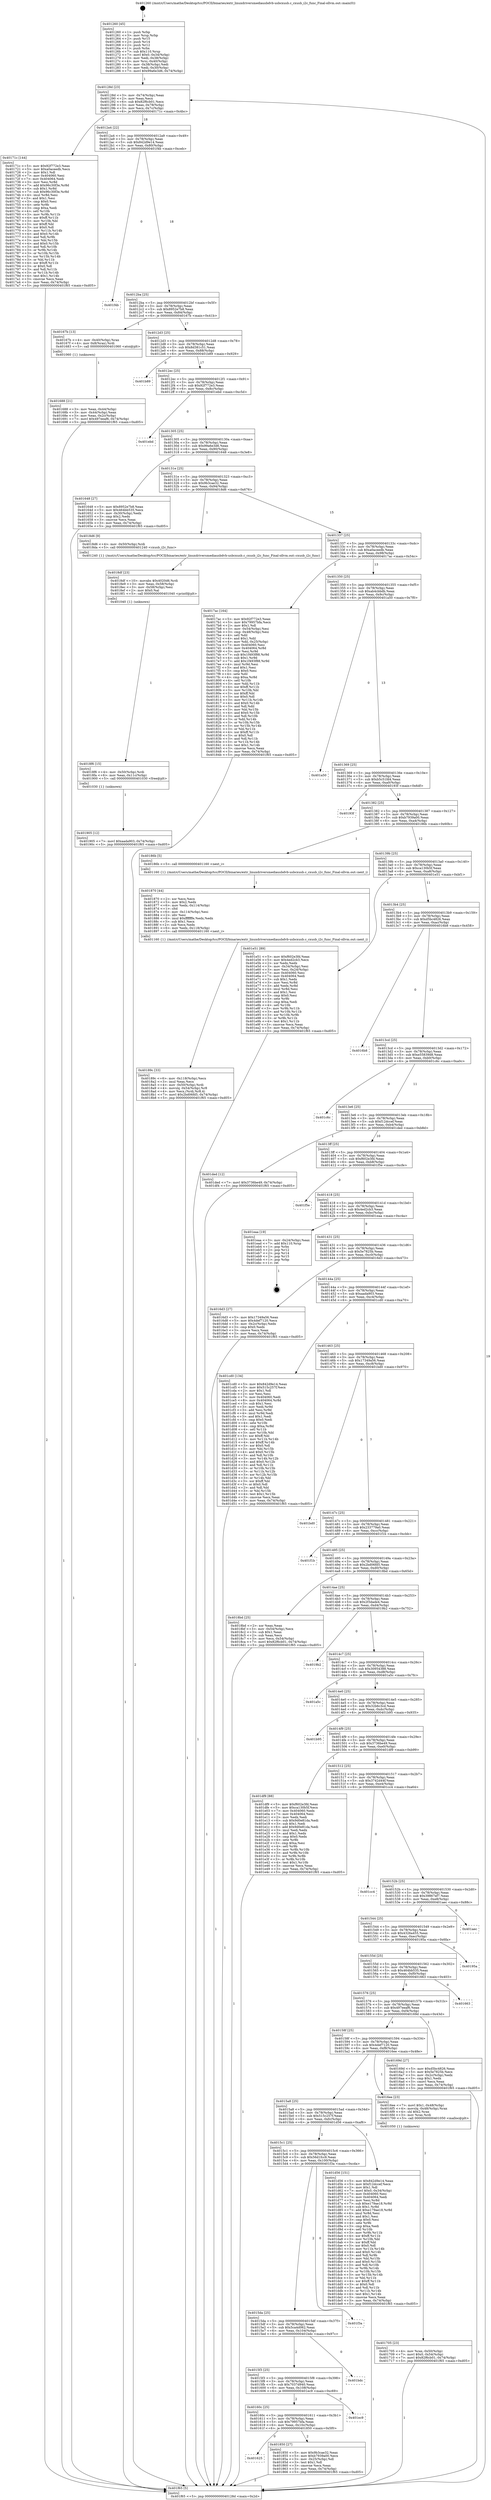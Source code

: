 digraph "0x401260" {
  label = "0x401260 (/mnt/c/Users/mathe/Desktop/tcc/POCII/binaries/extr_linuxdriversmediausbdvb-usbcxusb.c_cxusb_i2c_func_Final-ollvm.out::main(0))"
  labelloc = "t"
  node[shape=record]

  Entry [label="",width=0.3,height=0.3,shape=circle,fillcolor=black,style=filled]
  "0x40128d" [label="{
     0x40128d [23]\l
     | [instrs]\l
     &nbsp;&nbsp;0x40128d \<+3\>: mov -0x74(%rbp),%eax\l
     &nbsp;&nbsp;0x401290 \<+2\>: mov %eax,%ecx\l
     &nbsp;&nbsp;0x401292 \<+6\>: sub $0x82f6cb01,%ecx\l
     &nbsp;&nbsp;0x401298 \<+3\>: mov %eax,-0x78(%rbp)\l
     &nbsp;&nbsp;0x40129b \<+3\>: mov %ecx,-0x7c(%rbp)\l
     &nbsp;&nbsp;0x40129e \<+6\>: je 000000000040171c \<main+0x4bc\>\l
  }"]
  "0x40171c" [label="{
     0x40171c [144]\l
     | [instrs]\l
     &nbsp;&nbsp;0x40171c \<+5\>: mov $0x92f772e3,%eax\l
     &nbsp;&nbsp;0x401721 \<+5\>: mov $0xa0aceedb,%ecx\l
     &nbsp;&nbsp;0x401726 \<+2\>: mov $0x1,%dl\l
     &nbsp;&nbsp;0x401728 \<+7\>: mov 0x404060,%esi\l
     &nbsp;&nbsp;0x40172f \<+7\>: mov 0x404064,%edi\l
     &nbsp;&nbsp;0x401736 \<+3\>: mov %esi,%r8d\l
     &nbsp;&nbsp;0x401739 \<+7\>: add $0x96c30f3e,%r8d\l
     &nbsp;&nbsp;0x401740 \<+4\>: sub $0x1,%r8d\l
     &nbsp;&nbsp;0x401744 \<+7\>: sub $0x96c30f3e,%r8d\l
     &nbsp;&nbsp;0x40174b \<+4\>: imul %r8d,%esi\l
     &nbsp;&nbsp;0x40174f \<+3\>: and $0x1,%esi\l
     &nbsp;&nbsp;0x401752 \<+3\>: cmp $0x0,%esi\l
     &nbsp;&nbsp;0x401755 \<+4\>: sete %r9b\l
     &nbsp;&nbsp;0x401759 \<+3\>: cmp $0xa,%edi\l
     &nbsp;&nbsp;0x40175c \<+4\>: setl %r10b\l
     &nbsp;&nbsp;0x401760 \<+3\>: mov %r9b,%r11b\l
     &nbsp;&nbsp;0x401763 \<+4\>: xor $0xff,%r11b\l
     &nbsp;&nbsp;0x401767 \<+3\>: mov %r10b,%bl\l
     &nbsp;&nbsp;0x40176a \<+3\>: xor $0xff,%bl\l
     &nbsp;&nbsp;0x40176d \<+3\>: xor $0x0,%dl\l
     &nbsp;&nbsp;0x401770 \<+3\>: mov %r11b,%r14b\l
     &nbsp;&nbsp;0x401773 \<+4\>: and $0x0,%r14b\l
     &nbsp;&nbsp;0x401777 \<+3\>: and %dl,%r9b\l
     &nbsp;&nbsp;0x40177a \<+3\>: mov %bl,%r15b\l
     &nbsp;&nbsp;0x40177d \<+4\>: and $0x0,%r15b\l
     &nbsp;&nbsp;0x401781 \<+3\>: and %dl,%r10b\l
     &nbsp;&nbsp;0x401784 \<+3\>: or %r9b,%r14b\l
     &nbsp;&nbsp;0x401787 \<+3\>: or %r10b,%r15b\l
     &nbsp;&nbsp;0x40178a \<+3\>: xor %r15b,%r14b\l
     &nbsp;&nbsp;0x40178d \<+3\>: or %bl,%r11b\l
     &nbsp;&nbsp;0x401790 \<+4\>: xor $0xff,%r11b\l
     &nbsp;&nbsp;0x401794 \<+3\>: or $0x0,%dl\l
     &nbsp;&nbsp;0x401797 \<+3\>: and %dl,%r11b\l
     &nbsp;&nbsp;0x40179a \<+3\>: or %r11b,%r14b\l
     &nbsp;&nbsp;0x40179d \<+4\>: test $0x1,%r14b\l
     &nbsp;&nbsp;0x4017a1 \<+3\>: cmovne %ecx,%eax\l
     &nbsp;&nbsp;0x4017a4 \<+3\>: mov %eax,-0x74(%rbp)\l
     &nbsp;&nbsp;0x4017a7 \<+5\>: jmp 0000000000401f65 \<main+0xd05\>\l
  }"]
  "0x4012a4" [label="{
     0x4012a4 [22]\l
     | [instrs]\l
     &nbsp;&nbsp;0x4012a4 \<+5\>: jmp 00000000004012a9 \<main+0x49\>\l
     &nbsp;&nbsp;0x4012a9 \<+3\>: mov -0x78(%rbp),%eax\l
     &nbsp;&nbsp;0x4012ac \<+5\>: sub $0x842d9e14,%eax\l
     &nbsp;&nbsp;0x4012b1 \<+3\>: mov %eax,-0x80(%rbp)\l
     &nbsp;&nbsp;0x4012b4 \<+6\>: je 0000000000401f4b \<main+0xceb\>\l
  }"]
  Exit [label="",width=0.3,height=0.3,shape=circle,fillcolor=black,style=filled,peripheries=2]
  "0x401f4b" [label="{
     0x401f4b\l
  }", style=dashed]
  "0x4012ba" [label="{
     0x4012ba [25]\l
     | [instrs]\l
     &nbsp;&nbsp;0x4012ba \<+5\>: jmp 00000000004012bf \<main+0x5f\>\l
     &nbsp;&nbsp;0x4012bf \<+3\>: mov -0x78(%rbp),%eax\l
     &nbsp;&nbsp;0x4012c2 \<+5\>: sub $0x8952e7b8,%eax\l
     &nbsp;&nbsp;0x4012c7 \<+6\>: mov %eax,-0x84(%rbp)\l
     &nbsp;&nbsp;0x4012cd \<+6\>: je 000000000040167b \<main+0x41b\>\l
  }"]
  "0x401905" [label="{
     0x401905 [12]\l
     | [instrs]\l
     &nbsp;&nbsp;0x401905 \<+7\>: movl $0xaada903,-0x74(%rbp)\l
     &nbsp;&nbsp;0x40190c \<+5\>: jmp 0000000000401f65 \<main+0xd05\>\l
  }"]
  "0x40167b" [label="{
     0x40167b [13]\l
     | [instrs]\l
     &nbsp;&nbsp;0x40167b \<+4\>: mov -0x40(%rbp),%rax\l
     &nbsp;&nbsp;0x40167f \<+4\>: mov 0x8(%rax),%rdi\l
     &nbsp;&nbsp;0x401683 \<+5\>: call 0000000000401060 \<atoi@plt\>\l
     | [calls]\l
     &nbsp;&nbsp;0x401060 \{1\} (unknown)\l
  }"]
  "0x4012d3" [label="{
     0x4012d3 [25]\l
     | [instrs]\l
     &nbsp;&nbsp;0x4012d3 \<+5\>: jmp 00000000004012d8 \<main+0x78\>\l
     &nbsp;&nbsp;0x4012d8 \<+3\>: mov -0x78(%rbp),%eax\l
     &nbsp;&nbsp;0x4012db \<+5\>: sub $0x8d381c51,%eax\l
     &nbsp;&nbsp;0x4012e0 \<+6\>: mov %eax,-0x88(%rbp)\l
     &nbsp;&nbsp;0x4012e6 \<+6\>: je 0000000000401b89 \<main+0x929\>\l
  }"]
  "0x4018f6" [label="{
     0x4018f6 [15]\l
     | [instrs]\l
     &nbsp;&nbsp;0x4018f6 \<+4\>: mov -0x50(%rbp),%rdi\l
     &nbsp;&nbsp;0x4018fa \<+6\>: mov %eax,-0x11c(%rbp)\l
     &nbsp;&nbsp;0x401900 \<+5\>: call 0000000000401030 \<free@plt\>\l
     | [calls]\l
     &nbsp;&nbsp;0x401030 \{1\} (unknown)\l
  }"]
  "0x401b89" [label="{
     0x401b89\l
  }", style=dashed]
  "0x4012ec" [label="{
     0x4012ec [25]\l
     | [instrs]\l
     &nbsp;&nbsp;0x4012ec \<+5\>: jmp 00000000004012f1 \<main+0x91\>\l
     &nbsp;&nbsp;0x4012f1 \<+3\>: mov -0x78(%rbp),%eax\l
     &nbsp;&nbsp;0x4012f4 \<+5\>: sub $0x92f772e3,%eax\l
     &nbsp;&nbsp;0x4012f9 \<+6\>: mov %eax,-0x8c(%rbp)\l
     &nbsp;&nbsp;0x4012ff \<+6\>: je 0000000000401ebd \<main+0xc5d\>\l
  }"]
  "0x4018df" [label="{
     0x4018df [23]\l
     | [instrs]\l
     &nbsp;&nbsp;0x4018df \<+10\>: movabs $0x4020d6,%rdi\l
     &nbsp;&nbsp;0x4018e9 \<+3\>: mov %eax,-0x58(%rbp)\l
     &nbsp;&nbsp;0x4018ec \<+3\>: mov -0x58(%rbp),%esi\l
     &nbsp;&nbsp;0x4018ef \<+2\>: mov $0x0,%al\l
     &nbsp;&nbsp;0x4018f1 \<+5\>: call 0000000000401040 \<printf@plt\>\l
     | [calls]\l
     &nbsp;&nbsp;0x401040 \{1\} (unknown)\l
  }"]
  "0x401ebd" [label="{
     0x401ebd\l
  }", style=dashed]
  "0x401305" [label="{
     0x401305 [25]\l
     | [instrs]\l
     &nbsp;&nbsp;0x401305 \<+5\>: jmp 000000000040130a \<main+0xaa\>\l
     &nbsp;&nbsp;0x40130a \<+3\>: mov -0x78(%rbp),%eax\l
     &nbsp;&nbsp;0x40130d \<+5\>: sub $0x99a6e3d6,%eax\l
     &nbsp;&nbsp;0x401312 \<+6\>: mov %eax,-0x90(%rbp)\l
     &nbsp;&nbsp;0x401318 \<+6\>: je 0000000000401648 \<main+0x3e8\>\l
  }"]
  "0x40189c" [label="{
     0x40189c [33]\l
     | [instrs]\l
     &nbsp;&nbsp;0x40189c \<+6\>: mov -0x118(%rbp),%ecx\l
     &nbsp;&nbsp;0x4018a2 \<+3\>: imul %eax,%ecx\l
     &nbsp;&nbsp;0x4018a5 \<+4\>: mov -0x50(%rbp),%rdi\l
     &nbsp;&nbsp;0x4018a9 \<+4\>: movslq -0x54(%rbp),%r8\l
     &nbsp;&nbsp;0x4018ad \<+4\>: mov %ecx,(%rdi,%r8,4)\l
     &nbsp;&nbsp;0x4018b1 \<+7\>: movl $0x2bd06fd5,-0x74(%rbp)\l
     &nbsp;&nbsp;0x4018b8 \<+5\>: jmp 0000000000401f65 \<main+0xd05\>\l
  }"]
  "0x401648" [label="{
     0x401648 [27]\l
     | [instrs]\l
     &nbsp;&nbsp;0x401648 \<+5\>: mov $0x8952e7b8,%eax\l
     &nbsp;&nbsp;0x40164d \<+5\>: mov $0x464bb535,%ecx\l
     &nbsp;&nbsp;0x401652 \<+3\>: mov -0x30(%rbp),%edx\l
     &nbsp;&nbsp;0x401655 \<+3\>: cmp $0x2,%edx\l
     &nbsp;&nbsp;0x401658 \<+3\>: cmovne %ecx,%eax\l
     &nbsp;&nbsp;0x40165b \<+3\>: mov %eax,-0x74(%rbp)\l
     &nbsp;&nbsp;0x40165e \<+5\>: jmp 0000000000401f65 \<main+0xd05\>\l
  }"]
  "0x40131e" [label="{
     0x40131e [25]\l
     | [instrs]\l
     &nbsp;&nbsp;0x40131e \<+5\>: jmp 0000000000401323 \<main+0xc3\>\l
     &nbsp;&nbsp;0x401323 \<+3\>: mov -0x78(%rbp),%eax\l
     &nbsp;&nbsp;0x401326 \<+5\>: sub $0x9b3cae32,%eax\l
     &nbsp;&nbsp;0x40132b \<+6\>: mov %eax,-0x94(%rbp)\l
     &nbsp;&nbsp;0x401331 \<+6\>: je 00000000004018d6 \<main+0x676\>\l
  }"]
  "0x401f65" [label="{
     0x401f65 [5]\l
     | [instrs]\l
     &nbsp;&nbsp;0x401f65 \<+5\>: jmp 000000000040128d \<main+0x2d\>\l
  }"]
  "0x401260" [label="{
     0x401260 [45]\l
     | [instrs]\l
     &nbsp;&nbsp;0x401260 \<+1\>: push %rbp\l
     &nbsp;&nbsp;0x401261 \<+3\>: mov %rsp,%rbp\l
     &nbsp;&nbsp;0x401264 \<+2\>: push %r15\l
     &nbsp;&nbsp;0x401266 \<+2\>: push %r14\l
     &nbsp;&nbsp;0x401268 \<+2\>: push %r12\l
     &nbsp;&nbsp;0x40126a \<+1\>: push %rbx\l
     &nbsp;&nbsp;0x40126b \<+7\>: sub $0x110,%rsp\l
     &nbsp;&nbsp;0x401272 \<+7\>: movl $0x0,-0x34(%rbp)\l
     &nbsp;&nbsp;0x401279 \<+3\>: mov %edi,-0x38(%rbp)\l
     &nbsp;&nbsp;0x40127c \<+4\>: mov %rsi,-0x40(%rbp)\l
     &nbsp;&nbsp;0x401280 \<+3\>: mov -0x38(%rbp),%edi\l
     &nbsp;&nbsp;0x401283 \<+3\>: mov %edi,-0x30(%rbp)\l
     &nbsp;&nbsp;0x401286 \<+7\>: movl $0x99a6e3d6,-0x74(%rbp)\l
  }"]
  "0x401688" [label="{
     0x401688 [21]\l
     | [instrs]\l
     &nbsp;&nbsp;0x401688 \<+3\>: mov %eax,-0x44(%rbp)\l
     &nbsp;&nbsp;0x40168b \<+3\>: mov -0x44(%rbp),%eax\l
     &nbsp;&nbsp;0x40168e \<+3\>: mov %eax,-0x2c(%rbp)\l
     &nbsp;&nbsp;0x401691 \<+7\>: movl $0x497eeaf6,-0x74(%rbp)\l
     &nbsp;&nbsp;0x401698 \<+5\>: jmp 0000000000401f65 \<main+0xd05\>\l
  }"]
  "0x401870" [label="{
     0x401870 [44]\l
     | [instrs]\l
     &nbsp;&nbsp;0x401870 \<+2\>: xor %ecx,%ecx\l
     &nbsp;&nbsp;0x401872 \<+5\>: mov $0x2,%edx\l
     &nbsp;&nbsp;0x401877 \<+6\>: mov %edx,-0x114(%rbp)\l
     &nbsp;&nbsp;0x40187d \<+1\>: cltd\l
     &nbsp;&nbsp;0x40187e \<+6\>: mov -0x114(%rbp),%esi\l
     &nbsp;&nbsp;0x401884 \<+2\>: idiv %esi\l
     &nbsp;&nbsp;0x401886 \<+6\>: imul $0xfffffffe,%edx,%edx\l
     &nbsp;&nbsp;0x40188c \<+3\>: sub $0x1,%ecx\l
     &nbsp;&nbsp;0x40188f \<+2\>: sub %ecx,%edx\l
     &nbsp;&nbsp;0x401891 \<+6\>: mov %edx,-0x118(%rbp)\l
     &nbsp;&nbsp;0x401897 \<+5\>: call 0000000000401160 \<next_i\>\l
     | [calls]\l
     &nbsp;&nbsp;0x401160 \{1\} (/mnt/c/Users/mathe/Desktop/tcc/POCII/binaries/extr_linuxdriversmediausbdvb-usbcxusb.c_cxusb_i2c_func_Final-ollvm.out::next_i)\l
  }"]
  "0x4018d6" [label="{
     0x4018d6 [9]\l
     | [instrs]\l
     &nbsp;&nbsp;0x4018d6 \<+4\>: mov -0x50(%rbp),%rdi\l
     &nbsp;&nbsp;0x4018da \<+5\>: call 0000000000401240 \<cxusb_i2c_func\>\l
     | [calls]\l
     &nbsp;&nbsp;0x401240 \{1\} (/mnt/c/Users/mathe/Desktop/tcc/POCII/binaries/extr_linuxdriversmediausbdvb-usbcxusb.c_cxusb_i2c_func_Final-ollvm.out::cxusb_i2c_func)\l
  }"]
  "0x401337" [label="{
     0x401337 [25]\l
     | [instrs]\l
     &nbsp;&nbsp;0x401337 \<+5\>: jmp 000000000040133c \<main+0xdc\>\l
     &nbsp;&nbsp;0x40133c \<+3\>: mov -0x78(%rbp),%eax\l
     &nbsp;&nbsp;0x40133f \<+5\>: sub $0xa0aceedb,%eax\l
     &nbsp;&nbsp;0x401344 \<+6\>: mov %eax,-0x98(%rbp)\l
     &nbsp;&nbsp;0x40134a \<+6\>: je 00000000004017ac \<main+0x54c\>\l
  }"]
  "0x401625" [label="{
     0x401625\l
  }", style=dashed]
  "0x4017ac" [label="{
     0x4017ac [164]\l
     | [instrs]\l
     &nbsp;&nbsp;0x4017ac \<+5\>: mov $0x92f772e3,%eax\l
     &nbsp;&nbsp;0x4017b1 \<+5\>: mov $0x79957bfa,%ecx\l
     &nbsp;&nbsp;0x4017b6 \<+2\>: mov $0x1,%dl\l
     &nbsp;&nbsp;0x4017b8 \<+3\>: mov -0x54(%rbp),%esi\l
     &nbsp;&nbsp;0x4017bb \<+3\>: cmp -0x48(%rbp),%esi\l
     &nbsp;&nbsp;0x4017be \<+4\>: setl %dil\l
     &nbsp;&nbsp;0x4017c2 \<+4\>: and $0x1,%dil\l
     &nbsp;&nbsp;0x4017c6 \<+4\>: mov %dil,-0x25(%rbp)\l
     &nbsp;&nbsp;0x4017ca \<+7\>: mov 0x404060,%esi\l
     &nbsp;&nbsp;0x4017d1 \<+8\>: mov 0x404064,%r8d\l
     &nbsp;&nbsp;0x4017d9 \<+3\>: mov %esi,%r9d\l
     &nbsp;&nbsp;0x4017dc \<+7\>: sub $0x1f493f88,%r9d\l
     &nbsp;&nbsp;0x4017e3 \<+4\>: sub $0x1,%r9d\l
     &nbsp;&nbsp;0x4017e7 \<+7\>: add $0x1f493f88,%r9d\l
     &nbsp;&nbsp;0x4017ee \<+4\>: imul %r9d,%esi\l
     &nbsp;&nbsp;0x4017f2 \<+3\>: and $0x1,%esi\l
     &nbsp;&nbsp;0x4017f5 \<+3\>: cmp $0x0,%esi\l
     &nbsp;&nbsp;0x4017f8 \<+4\>: sete %dil\l
     &nbsp;&nbsp;0x4017fc \<+4\>: cmp $0xa,%r8d\l
     &nbsp;&nbsp;0x401800 \<+4\>: setl %r10b\l
     &nbsp;&nbsp;0x401804 \<+3\>: mov %dil,%r11b\l
     &nbsp;&nbsp;0x401807 \<+4\>: xor $0xff,%r11b\l
     &nbsp;&nbsp;0x40180b \<+3\>: mov %r10b,%bl\l
     &nbsp;&nbsp;0x40180e \<+3\>: xor $0xff,%bl\l
     &nbsp;&nbsp;0x401811 \<+3\>: xor $0x0,%dl\l
     &nbsp;&nbsp;0x401814 \<+3\>: mov %r11b,%r14b\l
     &nbsp;&nbsp;0x401817 \<+4\>: and $0x0,%r14b\l
     &nbsp;&nbsp;0x40181b \<+3\>: and %dl,%dil\l
     &nbsp;&nbsp;0x40181e \<+3\>: mov %bl,%r15b\l
     &nbsp;&nbsp;0x401821 \<+4\>: and $0x0,%r15b\l
     &nbsp;&nbsp;0x401825 \<+3\>: and %dl,%r10b\l
     &nbsp;&nbsp;0x401828 \<+3\>: or %dil,%r14b\l
     &nbsp;&nbsp;0x40182b \<+3\>: or %r10b,%r15b\l
     &nbsp;&nbsp;0x40182e \<+3\>: xor %r15b,%r14b\l
     &nbsp;&nbsp;0x401831 \<+3\>: or %bl,%r11b\l
     &nbsp;&nbsp;0x401834 \<+4\>: xor $0xff,%r11b\l
     &nbsp;&nbsp;0x401838 \<+3\>: or $0x0,%dl\l
     &nbsp;&nbsp;0x40183b \<+3\>: and %dl,%r11b\l
     &nbsp;&nbsp;0x40183e \<+3\>: or %r11b,%r14b\l
     &nbsp;&nbsp;0x401841 \<+4\>: test $0x1,%r14b\l
     &nbsp;&nbsp;0x401845 \<+3\>: cmovne %ecx,%eax\l
     &nbsp;&nbsp;0x401848 \<+3\>: mov %eax,-0x74(%rbp)\l
     &nbsp;&nbsp;0x40184b \<+5\>: jmp 0000000000401f65 \<main+0xd05\>\l
  }"]
  "0x401350" [label="{
     0x401350 [25]\l
     | [instrs]\l
     &nbsp;&nbsp;0x401350 \<+5\>: jmp 0000000000401355 \<main+0xf5\>\l
     &nbsp;&nbsp;0x401355 \<+3\>: mov -0x78(%rbp),%eax\l
     &nbsp;&nbsp;0x401358 \<+5\>: sub $0xab4cbbdb,%eax\l
     &nbsp;&nbsp;0x40135d \<+6\>: mov %eax,-0x9c(%rbp)\l
     &nbsp;&nbsp;0x401363 \<+6\>: je 0000000000401a50 \<main+0x7f0\>\l
  }"]
  "0x401850" [label="{
     0x401850 [27]\l
     | [instrs]\l
     &nbsp;&nbsp;0x401850 \<+5\>: mov $0x9b3cae32,%eax\l
     &nbsp;&nbsp;0x401855 \<+5\>: mov $0xb7939a00,%ecx\l
     &nbsp;&nbsp;0x40185a \<+3\>: mov -0x25(%rbp),%dl\l
     &nbsp;&nbsp;0x40185d \<+3\>: test $0x1,%dl\l
     &nbsp;&nbsp;0x401860 \<+3\>: cmovne %ecx,%eax\l
     &nbsp;&nbsp;0x401863 \<+3\>: mov %eax,-0x74(%rbp)\l
     &nbsp;&nbsp;0x401866 \<+5\>: jmp 0000000000401f65 \<main+0xd05\>\l
  }"]
  "0x401a50" [label="{
     0x401a50\l
  }", style=dashed]
  "0x401369" [label="{
     0x401369 [25]\l
     | [instrs]\l
     &nbsp;&nbsp;0x401369 \<+5\>: jmp 000000000040136e \<main+0x10e\>\l
     &nbsp;&nbsp;0x40136e \<+3\>: mov -0x78(%rbp),%eax\l
     &nbsp;&nbsp;0x401371 \<+5\>: sub $0xb5c51fd4,%eax\l
     &nbsp;&nbsp;0x401376 \<+6\>: mov %eax,-0xa0(%rbp)\l
     &nbsp;&nbsp;0x40137c \<+6\>: je 000000000040193f \<main+0x6df\>\l
  }"]
  "0x40160c" [label="{
     0x40160c [25]\l
     | [instrs]\l
     &nbsp;&nbsp;0x40160c \<+5\>: jmp 0000000000401611 \<main+0x3b1\>\l
     &nbsp;&nbsp;0x401611 \<+3\>: mov -0x78(%rbp),%eax\l
     &nbsp;&nbsp;0x401614 \<+5\>: sub $0x79957bfa,%eax\l
     &nbsp;&nbsp;0x401619 \<+6\>: mov %eax,-0x10c(%rbp)\l
     &nbsp;&nbsp;0x40161f \<+6\>: je 0000000000401850 \<main+0x5f0\>\l
  }"]
  "0x40193f" [label="{
     0x40193f\l
  }", style=dashed]
  "0x401382" [label="{
     0x401382 [25]\l
     | [instrs]\l
     &nbsp;&nbsp;0x401382 \<+5\>: jmp 0000000000401387 \<main+0x127\>\l
     &nbsp;&nbsp;0x401387 \<+3\>: mov -0x78(%rbp),%eax\l
     &nbsp;&nbsp;0x40138a \<+5\>: sub $0xb7939a00,%eax\l
     &nbsp;&nbsp;0x40138f \<+6\>: mov %eax,-0xa4(%rbp)\l
     &nbsp;&nbsp;0x401395 \<+6\>: je 000000000040186b \<main+0x60b\>\l
  }"]
  "0x401ec9" [label="{
     0x401ec9\l
  }", style=dashed]
  "0x40186b" [label="{
     0x40186b [5]\l
     | [instrs]\l
     &nbsp;&nbsp;0x40186b \<+5\>: call 0000000000401160 \<next_i\>\l
     | [calls]\l
     &nbsp;&nbsp;0x401160 \{1\} (/mnt/c/Users/mathe/Desktop/tcc/POCII/binaries/extr_linuxdriversmediausbdvb-usbcxusb.c_cxusb_i2c_func_Final-ollvm.out::next_i)\l
  }"]
  "0x40139b" [label="{
     0x40139b [25]\l
     | [instrs]\l
     &nbsp;&nbsp;0x40139b \<+5\>: jmp 00000000004013a0 \<main+0x140\>\l
     &nbsp;&nbsp;0x4013a0 \<+3\>: mov -0x78(%rbp),%eax\l
     &nbsp;&nbsp;0x4013a3 \<+5\>: sub $0xca130b5f,%eax\l
     &nbsp;&nbsp;0x4013a8 \<+6\>: mov %eax,-0xa8(%rbp)\l
     &nbsp;&nbsp;0x4013ae \<+6\>: je 0000000000401e51 \<main+0xbf1\>\l
  }"]
  "0x4015f3" [label="{
     0x4015f3 [25]\l
     | [instrs]\l
     &nbsp;&nbsp;0x4015f3 \<+5\>: jmp 00000000004015f8 \<main+0x398\>\l
     &nbsp;&nbsp;0x4015f8 \<+3\>: mov -0x78(%rbp),%eax\l
     &nbsp;&nbsp;0x4015fb \<+5\>: sub $0x7037d940,%eax\l
     &nbsp;&nbsp;0x401600 \<+6\>: mov %eax,-0x108(%rbp)\l
     &nbsp;&nbsp;0x401606 \<+6\>: je 0000000000401ec9 \<main+0xc69\>\l
  }"]
  "0x401e51" [label="{
     0x401e51 [89]\l
     | [instrs]\l
     &nbsp;&nbsp;0x401e51 \<+5\>: mov $0xf602e3fd,%eax\l
     &nbsp;&nbsp;0x401e56 \<+5\>: mov $0x4ed2cb3,%ecx\l
     &nbsp;&nbsp;0x401e5b \<+2\>: xor %edx,%edx\l
     &nbsp;&nbsp;0x401e5d \<+3\>: mov -0x34(%rbp),%esi\l
     &nbsp;&nbsp;0x401e60 \<+3\>: mov %esi,-0x24(%rbp)\l
     &nbsp;&nbsp;0x401e63 \<+7\>: mov 0x404060,%esi\l
     &nbsp;&nbsp;0x401e6a \<+7\>: mov 0x404064,%edi\l
     &nbsp;&nbsp;0x401e71 \<+3\>: sub $0x1,%edx\l
     &nbsp;&nbsp;0x401e74 \<+3\>: mov %esi,%r8d\l
     &nbsp;&nbsp;0x401e77 \<+3\>: add %edx,%r8d\l
     &nbsp;&nbsp;0x401e7a \<+4\>: imul %r8d,%esi\l
     &nbsp;&nbsp;0x401e7e \<+3\>: and $0x1,%esi\l
     &nbsp;&nbsp;0x401e81 \<+3\>: cmp $0x0,%esi\l
     &nbsp;&nbsp;0x401e84 \<+4\>: sete %r9b\l
     &nbsp;&nbsp;0x401e88 \<+3\>: cmp $0xa,%edi\l
     &nbsp;&nbsp;0x401e8b \<+4\>: setl %r10b\l
     &nbsp;&nbsp;0x401e8f \<+3\>: mov %r9b,%r11b\l
     &nbsp;&nbsp;0x401e92 \<+3\>: and %r10b,%r11b\l
     &nbsp;&nbsp;0x401e95 \<+3\>: xor %r10b,%r9b\l
     &nbsp;&nbsp;0x401e98 \<+3\>: or %r9b,%r11b\l
     &nbsp;&nbsp;0x401e9b \<+4\>: test $0x1,%r11b\l
     &nbsp;&nbsp;0x401e9f \<+3\>: cmovne %ecx,%eax\l
     &nbsp;&nbsp;0x401ea2 \<+3\>: mov %eax,-0x74(%rbp)\l
     &nbsp;&nbsp;0x401ea5 \<+5\>: jmp 0000000000401f65 \<main+0xd05\>\l
  }"]
  "0x4013b4" [label="{
     0x4013b4 [25]\l
     | [instrs]\l
     &nbsp;&nbsp;0x4013b4 \<+5\>: jmp 00000000004013b9 \<main+0x159\>\l
     &nbsp;&nbsp;0x4013b9 \<+3\>: mov -0x78(%rbp),%eax\l
     &nbsp;&nbsp;0x4013bc \<+5\>: sub $0xd5bc4826,%eax\l
     &nbsp;&nbsp;0x4013c1 \<+6\>: mov %eax,-0xac(%rbp)\l
     &nbsp;&nbsp;0x4013c7 \<+6\>: je 00000000004016b8 \<main+0x458\>\l
  }"]
  "0x401bdc" [label="{
     0x401bdc\l
  }", style=dashed]
  "0x4016b8" [label="{
     0x4016b8\l
  }", style=dashed]
  "0x4013cd" [label="{
     0x4013cd [25]\l
     | [instrs]\l
     &nbsp;&nbsp;0x4013cd \<+5\>: jmp 00000000004013d2 \<main+0x172\>\l
     &nbsp;&nbsp;0x4013d2 \<+3\>: mov -0x78(%rbp),%eax\l
     &nbsp;&nbsp;0x4013d5 \<+5\>: sub $0xe55839d8,%eax\l
     &nbsp;&nbsp;0x4013da \<+6\>: mov %eax,-0xb0(%rbp)\l
     &nbsp;&nbsp;0x4013e0 \<+6\>: je 0000000000401c6c \<main+0xa0c\>\l
  }"]
  "0x4015da" [label="{
     0x4015da [25]\l
     | [instrs]\l
     &nbsp;&nbsp;0x4015da \<+5\>: jmp 00000000004015df \<main+0x37f\>\l
     &nbsp;&nbsp;0x4015df \<+3\>: mov -0x78(%rbp),%eax\l
     &nbsp;&nbsp;0x4015e2 \<+5\>: sub $0x5ca4d062,%eax\l
     &nbsp;&nbsp;0x4015e7 \<+6\>: mov %eax,-0x104(%rbp)\l
     &nbsp;&nbsp;0x4015ed \<+6\>: je 0000000000401bdc \<main+0x97c\>\l
  }"]
  "0x401c6c" [label="{
     0x401c6c\l
  }", style=dashed]
  "0x4013e6" [label="{
     0x4013e6 [25]\l
     | [instrs]\l
     &nbsp;&nbsp;0x4013e6 \<+5\>: jmp 00000000004013eb \<main+0x18b\>\l
     &nbsp;&nbsp;0x4013eb \<+3\>: mov -0x78(%rbp),%eax\l
     &nbsp;&nbsp;0x4013ee \<+5\>: sub $0xf12dccef,%eax\l
     &nbsp;&nbsp;0x4013f3 \<+6\>: mov %eax,-0xb4(%rbp)\l
     &nbsp;&nbsp;0x4013f9 \<+6\>: je 0000000000401ded \<main+0xb8d\>\l
  }"]
  "0x401f3a" [label="{
     0x401f3a\l
  }", style=dashed]
  "0x401ded" [label="{
     0x401ded [12]\l
     | [instrs]\l
     &nbsp;&nbsp;0x401ded \<+7\>: movl $0x3736be49,-0x74(%rbp)\l
     &nbsp;&nbsp;0x401df4 \<+5\>: jmp 0000000000401f65 \<main+0xd05\>\l
  }"]
  "0x4013ff" [label="{
     0x4013ff [25]\l
     | [instrs]\l
     &nbsp;&nbsp;0x4013ff \<+5\>: jmp 0000000000401404 \<main+0x1a4\>\l
     &nbsp;&nbsp;0x401404 \<+3\>: mov -0x78(%rbp),%eax\l
     &nbsp;&nbsp;0x401407 \<+5\>: sub $0xf602e3fd,%eax\l
     &nbsp;&nbsp;0x40140c \<+6\>: mov %eax,-0xb8(%rbp)\l
     &nbsp;&nbsp;0x401412 \<+6\>: je 0000000000401f5e \<main+0xcfe\>\l
  }"]
  "0x4015c1" [label="{
     0x4015c1 [25]\l
     | [instrs]\l
     &nbsp;&nbsp;0x4015c1 \<+5\>: jmp 00000000004015c6 \<main+0x366\>\l
     &nbsp;&nbsp;0x4015c6 \<+3\>: mov -0x78(%rbp),%eax\l
     &nbsp;&nbsp;0x4015c9 \<+5\>: sub $0x56d1fcc9,%eax\l
     &nbsp;&nbsp;0x4015ce \<+6\>: mov %eax,-0x100(%rbp)\l
     &nbsp;&nbsp;0x4015d4 \<+6\>: je 0000000000401f3a \<main+0xcda\>\l
  }"]
  "0x401f5e" [label="{
     0x401f5e\l
  }", style=dashed]
  "0x401418" [label="{
     0x401418 [25]\l
     | [instrs]\l
     &nbsp;&nbsp;0x401418 \<+5\>: jmp 000000000040141d \<main+0x1bd\>\l
     &nbsp;&nbsp;0x40141d \<+3\>: mov -0x78(%rbp),%eax\l
     &nbsp;&nbsp;0x401420 \<+5\>: sub $0x4ed2cb3,%eax\l
     &nbsp;&nbsp;0x401425 \<+6\>: mov %eax,-0xbc(%rbp)\l
     &nbsp;&nbsp;0x40142b \<+6\>: je 0000000000401eaa \<main+0xc4a\>\l
  }"]
  "0x401d56" [label="{
     0x401d56 [151]\l
     | [instrs]\l
     &nbsp;&nbsp;0x401d56 \<+5\>: mov $0x842d9e14,%eax\l
     &nbsp;&nbsp;0x401d5b \<+5\>: mov $0xf12dccef,%ecx\l
     &nbsp;&nbsp;0x401d60 \<+2\>: mov $0x1,%dl\l
     &nbsp;&nbsp;0x401d62 \<+7\>: movl $0x0,-0x34(%rbp)\l
     &nbsp;&nbsp;0x401d69 \<+7\>: mov 0x404060,%esi\l
     &nbsp;&nbsp;0x401d70 \<+7\>: mov 0x404064,%edi\l
     &nbsp;&nbsp;0x401d77 \<+3\>: mov %esi,%r8d\l
     &nbsp;&nbsp;0x401d7a \<+7\>: sub $0xe179ae18,%r8d\l
     &nbsp;&nbsp;0x401d81 \<+4\>: sub $0x1,%r8d\l
     &nbsp;&nbsp;0x401d85 \<+7\>: add $0xe179ae18,%r8d\l
     &nbsp;&nbsp;0x401d8c \<+4\>: imul %r8d,%esi\l
     &nbsp;&nbsp;0x401d90 \<+3\>: and $0x1,%esi\l
     &nbsp;&nbsp;0x401d93 \<+3\>: cmp $0x0,%esi\l
     &nbsp;&nbsp;0x401d96 \<+4\>: sete %r9b\l
     &nbsp;&nbsp;0x401d9a \<+3\>: cmp $0xa,%edi\l
     &nbsp;&nbsp;0x401d9d \<+4\>: setl %r10b\l
     &nbsp;&nbsp;0x401da1 \<+3\>: mov %r9b,%r11b\l
     &nbsp;&nbsp;0x401da4 \<+4\>: xor $0xff,%r11b\l
     &nbsp;&nbsp;0x401da8 \<+3\>: mov %r10b,%bl\l
     &nbsp;&nbsp;0x401dab \<+3\>: xor $0xff,%bl\l
     &nbsp;&nbsp;0x401dae \<+3\>: xor $0x0,%dl\l
     &nbsp;&nbsp;0x401db1 \<+3\>: mov %r11b,%r14b\l
     &nbsp;&nbsp;0x401db4 \<+4\>: and $0x0,%r14b\l
     &nbsp;&nbsp;0x401db8 \<+3\>: and %dl,%r9b\l
     &nbsp;&nbsp;0x401dbb \<+3\>: mov %bl,%r15b\l
     &nbsp;&nbsp;0x401dbe \<+4\>: and $0x0,%r15b\l
     &nbsp;&nbsp;0x401dc2 \<+3\>: and %dl,%r10b\l
     &nbsp;&nbsp;0x401dc5 \<+3\>: or %r9b,%r14b\l
     &nbsp;&nbsp;0x401dc8 \<+3\>: or %r10b,%r15b\l
     &nbsp;&nbsp;0x401dcb \<+3\>: xor %r15b,%r14b\l
     &nbsp;&nbsp;0x401dce \<+3\>: or %bl,%r11b\l
     &nbsp;&nbsp;0x401dd1 \<+4\>: xor $0xff,%r11b\l
     &nbsp;&nbsp;0x401dd5 \<+3\>: or $0x0,%dl\l
     &nbsp;&nbsp;0x401dd8 \<+3\>: and %dl,%r11b\l
     &nbsp;&nbsp;0x401ddb \<+3\>: or %r11b,%r14b\l
     &nbsp;&nbsp;0x401dde \<+4\>: test $0x1,%r14b\l
     &nbsp;&nbsp;0x401de2 \<+3\>: cmovne %ecx,%eax\l
     &nbsp;&nbsp;0x401de5 \<+3\>: mov %eax,-0x74(%rbp)\l
     &nbsp;&nbsp;0x401de8 \<+5\>: jmp 0000000000401f65 \<main+0xd05\>\l
  }"]
  "0x401eaa" [label="{
     0x401eaa [19]\l
     | [instrs]\l
     &nbsp;&nbsp;0x401eaa \<+3\>: mov -0x24(%rbp),%eax\l
     &nbsp;&nbsp;0x401ead \<+7\>: add $0x110,%rsp\l
     &nbsp;&nbsp;0x401eb4 \<+1\>: pop %rbx\l
     &nbsp;&nbsp;0x401eb5 \<+2\>: pop %r12\l
     &nbsp;&nbsp;0x401eb7 \<+2\>: pop %r14\l
     &nbsp;&nbsp;0x401eb9 \<+2\>: pop %r15\l
     &nbsp;&nbsp;0x401ebb \<+1\>: pop %rbp\l
     &nbsp;&nbsp;0x401ebc \<+1\>: ret\l
  }"]
  "0x401431" [label="{
     0x401431 [25]\l
     | [instrs]\l
     &nbsp;&nbsp;0x401431 \<+5\>: jmp 0000000000401436 \<main+0x1d6\>\l
     &nbsp;&nbsp;0x401436 \<+3\>: mov -0x78(%rbp),%eax\l
     &nbsp;&nbsp;0x401439 \<+5\>: sub $0x5e7825b,%eax\l
     &nbsp;&nbsp;0x40143e \<+6\>: mov %eax,-0xc0(%rbp)\l
     &nbsp;&nbsp;0x401444 \<+6\>: je 00000000004016d3 \<main+0x473\>\l
  }"]
  "0x401705" [label="{
     0x401705 [23]\l
     | [instrs]\l
     &nbsp;&nbsp;0x401705 \<+4\>: mov %rax,-0x50(%rbp)\l
     &nbsp;&nbsp;0x401709 \<+7\>: movl $0x0,-0x54(%rbp)\l
     &nbsp;&nbsp;0x401710 \<+7\>: movl $0x82f6cb01,-0x74(%rbp)\l
     &nbsp;&nbsp;0x401717 \<+5\>: jmp 0000000000401f65 \<main+0xd05\>\l
  }"]
  "0x4016d3" [label="{
     0x4016d3 [27]\l
     | [instrs]\l
     &nbsp;&nbsp;0x4016d3 \<+5\>: mov $0x17349a56,%eax\l
     &nbsp;&nbsp;0x4016d8 \<+5\>: mov $0x4def7120,%ecx\l
     &nbsp;&nbsp;0x4016dd \<+3\>: mov -0x2c(%rbp),%edx\l
     &nbsp;&nbsp;0x4016e0 \<+3\>: cmp $0x0,%edx\l
     &nbsp;&nbsp;0x4016e3 \<+3\>: cmove %ecx,%eax\l
     &nbsp;&nbsp;0x4016e6 \<+3\>: mov %eax,-0x74(%rbp)\l
     &nbsp;&nbsp;0x4016e9 \<+5\>: jmp 0000000000401f65 \<main+0xd05\>\l
  }"]
  "0x40144a" [label="{
     0x40144a [25]\l
     | [instrs]\l
     &nbsp;&nbsp;0x40144a \<+5\>: jmp 000000000040144f \<main+0x1ef\>\l
     &nbsp;&nbsp;0x40144f \<+3\>: mov -0x78(%rbp),%eax\l
     &nbsp;&nbsp;0x401452 \<+5\>: sub $0xaada903,%eax\l
     &nbsp;&nbsp;0x401457 \<+6\>: mov %eax,-0xc4(%rbp)\l
     &nbsp;&nbsp;0x40145d \<+6\>: je 0000000000401cd0 \<main+0xa70\>\l
  }"]
  "0x4015a8" [label="{
     0x4015a8 [25]\l
     | [instrs]\l
     &nbsp;&nbsp;0x4015a8 \<+5\>: jmp 00000000004015ad \<main+0x34d\>\l
     &nbsp;&nbsp;0x4015ad \<+3\>: mov -0x78(%rbp),%eax\l
     &nbsp;&nbsp;0x4015b0 \<+5\>: sub $0x515c257f,%eax\l
     &nbsp;&nbsp;0x4015b5 \<+6\>: mov %eax,-0xfc(%rbp)\l
     &nbsp;&nbsp;0x4015bb \<+6\>: je 0000000000401d56 \<main+0xaf6\>\l
  }"]
  "0x401cd0" [label="{
     0x401cd0 [134]\l
     | [instrs]\l
     &nbsp;&nbsp;0x401cd0 \<+5\>: mov $0x842d9e14,%eax\l
     &nbsp;&nbsp;0x401cd5 \<+5\>: mov $0x515c257f,%ecx\l
     &nbsp;&nbsp;0x401cda \<+2\>: mov $0x1,%dl\l
     &nbsp;&nbsp;0x401cdc \<+2\>: xor %esi,%esi\l
     &nbsp;&nbsp;0x401cde \<+7\>: mov 0x404060,%edi\l
     &nbsp;&nbsp;0x401ce5 \<+8\>: mov 0x404064,%r8d\l
     &nbsp;&nbsp;0x401ced \<+3\>: sub $0x1,%esi\l
     &nbsp;&nbsp;0x401cf0 \<+3\>: mov %edi,%r9d\l
     &nbsp;&nbsp;0x401cf3 \<+3\>: add %esi,%r9d\l
     &nbsp;&nbsp;0x401cf6 \<+4\>: imul %r9d,%edi\l
     &nbsp;&nbsp;0x401cfa \<+3\>: and $0x1,%edi\l
     &nbsp;&nbsp;0x401cfd \<+3\>: cmp $0x0,%edi\l
     &nbsp;&nbsp;0x401d00 \<+4\>: sete %r10b\l
     &nbsp;&nbsp;0x401d04 \<+4\>: cmp $0xa,%r8d\l
     &nbsp;&nbsp;0x401d08 \<+4\>: setl %r11b\l
     &nbsp;&nbsp;0x401d0c \<+3\>: mov %r10b,%bl\l
     &nbsp;&nbsp;0x401d0f \<+3\>: xor $0xff,%bl\l
     &nbsp;&nbsp;0x401d12 \<+3\>: mov %r11b,%r14b\l
     &nbsp;&nbsp;0x401d15 \<+4\>: xor $0xff,%r14b\l
     &nbsp;&nbsp;0x401d19 \<+3\>: xor $0x0,%dl\l
     &nbsp;&nbsp;0x401d1c \<+3\>: mov %bl,%r15b\l
     &nbsp;&nbsp;0x401d1f \<+4\>: and $0x0,%r15b\l
     &nbsp;&nbsp;0x401d23 \<+3\>: and %dl,%r10b\l
     &nbsp;&nbsp;0x401d26 \<+3\>: mov %r14b,%r12b\l
     &nbsp;&nbsp;0x401d29 \<+4\>: and $0x0,%r12b\l
     &nbsp;&nbsp;0x401d2d \<+3\>: and %dl,%r11b\l
     &nbsp;&nbsp;0x401d30 \<+3\>: or %r10b,%r15b\l
     &nbsp;&nbsp;0x401d33 \<+3\>: or %r11b,%r12b\l
     &nbsp;&nbsp;0x401d36 \<+3\>: xor %r12b,%r15b\l
     &nbsp;&nbsp;0x401d39 \<+3\>: or %r14b,%bl\l
     &nbsp;&nbsp;0x401d3c \<+3\>: xor $0xff,%bl\l
     &nbsp;&nbsp;0x401d3f \<+3\>: or $0x0,%dl\l
     &nbsp;&nbsp;0x401d42 \<+2\>: and %dl,%bl\l
     &nbsp;&nbsp;0x401d44 \<+3\>: or %bl,%r15b\l
     &nbsp;&nbsp;0x401d47 \<+4\>: test $0x1,%r15b\l
     &nbsp;&nbsp;0x401d4b \<+3\>: cmovne %ecx,%eax\l
     &nbsp;&nbsp;0x401d4e \<+3\>: mov %eax,-0x74(%rbp)\l
     &nbsp;&nbsp;0x401d51 \<+5\>: jmp 0000000000401f65 \<main+0xd05\>\l
  }"]
  "0x401463" [label="{
     0x401463 [25]\l
     | [instrs]\l
     &nbsp;&nbsp;0x401463 \<+5\>: jmp 0000000000401468 \<main+0x208\>\l
     &nbsp;&nbsp;0x401468 \<+3\>: mov -0x78(%rbp),%eax\l
     &nbsp;&nbsp;0x40146b \<+5\>: sub $0x17349a56,%eax\l
     &nbsp;&nbsp;0x401470 \<+6\>: mov %eax,-0xc8(%rbp)\l
     &nbsp;&nbsp;0x401476 \<+6\>: je 0000000000401bd0 \<main+0x970\>\l
  }"]
  "0x4016ee" [label="{
     0x4016ee [23]\l
     | [instrs]\l
     &nbsp;&nbsp;0x4016ee \<+7\>: movl $0x1,-0x48(%rbp)\l
     &nbsp;&nbsp;0x4016f5 \<+4\>: movslq -0x48(%rbp),%rax\l
     &nbsp;&nbsp;0x4016f9 \<+4\>: shl $0x2,%rax\l
     &nbsp;&nbsp;0x4016fd \<+3\>: mov %rax,%rdi\l
     &nbsp;&nbsp;0x401700 \<+5\>: call 0000000000401050 \<malloc@plt\>\l
     | [calls]\l
     &nbsp;&nbsp;0x401050 \{1\} (unknown)\l
  }"]
  "0x401bd0" [label="{
     0x401bd0\l
  }", style=dashed]
  "0x40147c" [label="{
     0x40147c [25]\l
     | [instrs]\l
     &nbsp;&nbsp;0x40147c \<+5\>: jmp 0000000000401481 \<main+0x221\>\l
     &nbsp;&nbsp;0x401481 \<+3\>: mov -0x78(%rbp),%eax\l
     &nbsp;&nbsp;0x401484 \<+5\>: sub $0x233779a0,%eax\l
     &nbsp;&nbsp;0x401489 \<+6\>: mov %eax,-0xcc(%rbp)\l
     &nbsp;&nbsp;0x40148f \<+6\>: je 0000000000401f1b \<main+0xcbb\>\l
  }"]
  "0x40158f" [label="{
     0x40158f [25]\l
     | [instrs]\l
     &nbsp;&nbsp;0x40158f \<+5\>: jmp 0000000000401594 \<main+0x334\>\l
     &nbsp;&nbsp;0x401594 \<+3\>: mov -0x78(%rbp),%eax\l
     &nbsp;&nbsp;0x401597 \<+5\>: sub $0x4def7120,%eax\l
     &nbsp;&nbsp;0x40159c \<+6\>: mov %eax,-0xf8(%rbp)\l
     &nbsp;&nbsp;0x4015a2 \<+6\>: je 00000000004016ee \<main+0x48e\>\l
  }"]
  "0x401f1b" [label="{
     0x401f1b\l
  }", style=dashed]
  "0x401495" [label="{
     0x401495 [25]\l
     | [instrs]\l
     &nbsp;&nbsp;0x401495 \<+5\>: jmp 000000000040149a \<main+0x23a\>\l
     &nbsp;&nbsp;0x40149a \<+3\>: mov -0x78(%rbp),%eax\l
     &nbsp;&nbsp;0x40149d \<+5\>: sub $0x2bd06fd5,%eax\l
     &nbsp;&nbsp;0x4014a2 \<+6\>: mov %eax,-0xd0(%rbp)\l
     &nbsp;&nbsp;0x4014a8 \<+6\>: je 00000000004018bd \<main+0x65d\>\l
  }"]
  "0x40169d" [label="{
     0x40169d [27]\l
     | [instrs]\l
     &nbsp;&nbsp;0x40169d \<+5\>: mov $0xd5bc4826,%eax\l
     &nbsp;&nbsp;0x4016a2 \<+5\>: mov $0x5e7825b,%ecx\l
     &nbsp;&nbsp;0x4016a7 \<+3\>: mov -0x2c(%rbp),%edx\l
     &nbsp;&nbsp;0x4016aa \<+3\>: cmp $0x1,%edx\l
     &nbsp;&nbsp;0x4016ad \<+3\>: cmovl %ecx,%eax\l
     &nbsp;&nbsp;0x4016b0 \<+3\>: mov %eax,-0x74(%rbp)\l
     &nbsp;&nbsp;0x4016b3 \<+5\>: jmp 0000000000401f65 \<main+0xd05\>\l
  }"]
  "0x4018bd" [label="{
     0x4018bd [25]\l
     | [instrs]\l
     &nbsp;&nbsp;0x4018bd \<+2\>: xor %eax,%eax\l
     &nbsp;&nbsp;0x4018bf \<+3\>: mov -0x54(%rbp),%ecx\l
     &nbsp;&nbsp;0x4018c2 \<+3\>: sub $0x1,%eax\l
     &nbsp;&nbsp;0x4018c5 \<+2\>: sub %eax,%ecx\l
     &nbsp;&nbsp;0x4018c7 \<+3\>: mov %ecx,-0x54(%rbp)\l
     &nbsp;&nbsp;0x4018ca \<+7\>: movl $0x82f6cb01,-0x74(%rbp)\l
     &nbsp;&nbsp;0x4018d1 \<+5\>: jmp 0000000000401f65 \<main+0xd05\>\l
  }"]
  "0x4014ae" [label="{
     0x4014ae [25]\l
     | [instrs]\l
     &nbsp;&nbsp;0x4014ae \<+5\>: jmp 00000000004014b3 \<main+0x253\>\l
     &nbsp;&nbsp;0x4014b3 \<+3\>: mov -0x78(%rbp),%eax\l
     &nbsp;&nbsp;0x4014b6 \<+5\>: sub $0x2f3dade4,%eax\l
     &nbsp;&nbsp;0x4014bb \<+6\>: mov %eax,-0xd4(%rbp)\l
     &nbsp;&nbsp;0x4014c1 \<+6\>: je 00000000004019b2 \<main+0x752\>\l
  }"]
  "0x401576" [label="{
     0x401576 [25]\l
     | [instrs]\l
     &nbsp;&nbsp;0x401576 \<+5\>: jmp 000000000040157b \<main+0x31b\>\l
     &nbsp;&nbsp;0x40157b \<+3\>: mov -0x78(%rbp),%eax\l
     &nbsp;&nbsp;0x40157e \<+5\>: sub $0x497eeaf6,%eax\l
     &nbsp;&nbsp;0x401583 \<+6\>: mov %eax,-0xf4(%rbp)\l
     &nbsp;&nbsp;0x401589 \<+6\>: je 000000000040169d \<main+0x43d\>\l
  }"]
  "0x4019b2" [label="{
     0x4019b2\l
  }", style=dashed]
  "0x4014c7" [label="{
     0x4014c7 [25]\l
     | [instrs]\l
     &nbsp;&nbsp;0x4014c7 \<+5\>: jmp 00000000004014cc \<main+0x26c\>\l
     &nbsp;&nbsp;0x4014cc \<+3\>: mov -0x78(%rbp),%eax\l
     &nbsp;&nbsp;0x4014cf \<+5\>: sub $0x30954388,%eax\l
     &nbsp;&nbsp;0x4014d4 \<+6\>: mov %eax,-0xd8(%rbp)\l
     &nbsp;&nbsp;0x4014da \<+6\>: je 0000000000401a5c \<main+0x7fc\>\l
  }"]
  "0x401663" [label="{
     0x401663\l
  }", style=dashed]
  "0x401a5c" [label="{
     0x401a5c\l
  }", style=dashed]
  "0x4014e0" [label="{
     0x4014e0 [25]\l
     | [instrs]\l
     &nbsp;&nbsp;0x4014e0 \<+5\>: jmp 00000000004014e5 \<main+0x285\>\l
     &nbsp;&nbsp;0x4014e5 \<+3\>: mov -0x78(%rbp),%eax\l
     &nbsp;&nbsp;0x4014e8 \<+5\>: sub $0x32b6c3cd,%eax\l
     &nbsp;&nbsp;0x4014ed \<+6\>: mov %eax,-0xdc(%rbp)\l
     &nbsp;&nbsp;0x4014f3 \<+6\>: je 0000000000401b95 \<main+0x935\>\l
  }"]
  "0x40155d" [label="{
     0x40155d [25]\l
     | [instrs]\l
     &nbsp;&nbsp;0x40155d \<+5\>: jmp 0000000000401562 \<main+0x302\>\l
     &nbsp;&nbsp;0x401562 \<+3\>: mov -0x78(%rbp),%eax\l
     &nbsp;&nbsp;0x401565 \<+5\>: sub $0x464bb535,%eax\l
     &nbsp;&nbsp;0x40156a \<+6\>: mov %eax,-0xf0(%rbp)\l
     &nbsp;&nbsp;0x401570 \<+6\>: je 0000000000401663 \<main+0x403\>\l
  }"]
  "0x401b95" [label="{
     0x401b95\l
  }", style=dashed]
  "0x4014f9" [label="{
     0x4014f9 [25]\l
     | [instrs]\l
     &nbsp;&nbsp;0x4014f9 \<+5\>: jmp 00000000004014fe \<main+0x29e\>\l
     &nbsp;&nbsp;0x4014fe \<+3\>: mov -0x78(%rbp),%eax\l
     &nbsp;&nbsp;0x401501 \<+5\>: sub $0x3736be49,%eax\l
     &nbsp;&nbsp;0x401506 \<+6\>: mov %eax,-0xe0(%rbp)\l
     &nbsp;&nbsp;0x40150c \<+6\>: je 0000000000401df9 \<main+0xb99\>\l
  }"]
  "0x40195a" [label="{
     0x40195a\l
  }", style=dashed]
  "0x401df9" [label="{
     0x401df9 [88]\l
     | [instrs]\l
     &nbsp;&nbsp;0x401df9 \<+5\>: mov $0xf602e3fd,%eax\l
     &nbsp;&nbsp;0x401dfe \<+5\>: mov $0xca130b5f,%ecx\l
     &nbsp;&nbsp;0x401e03 \<+7\>: mov 0x404060,%edx\l
     &nbsp;&nbsp;0x401e0a \<+7\>: mov 0x404064,%esi\l
     &nbsp;&nbsp;0x401e11 \<+2\>: mov %edx,%edi\l
     &nbsp;&nbsp;0x401e13 \<+6\>: sub $0x9d0e81da,%edi\l
     &nbsp;&nbsp;0x401e19 \<+3\>: sub $0x1,%edi\l
     &nbsp;&nbsp;0x401e1c \<+6\>: add $0x9d0e81da,%edi\l
     &nbsp;&nbsp;0x401e22 \<+3\>: imul %edi,%edx\l
     &nbsp;&nbsp;0x401e25 \<+3\>: and $0x1,%edx\l
     &nbsp;&nbsp;0x401e28 \<+3\>: cmp $0x0,%edx\l
     &nbsp;&nbsp;0x401e2b \<+4\>: sete %r8b\l
     &nbsp;&nbsp;0x401e2f \<+3\>: cmp $0xa,%esi\l
     &nbsp;&nbsp;0x401e32 \<+4\>: setl %r9b\l
     &nbsp;&nbsp;0x401e36 \<+3\>: mov %r8b,%r10b\l
     &nbsp;&nbsp;0x401e39 \<+3\>: and %r9b,%r10b\l
     &nbsp;&nbsp;0x401e3c \<+3\>: xor %r9b,%r8b\l
     &nbsp;&nbsp;0x401e3f \<+3\>: or %r8b,%r10b\l
     &nbsp;&nbsp;0x401e42 \<+4\>: test $0x1,%r10b\l
     &nbsp;&nbsp;0x401e46 \<+3\>: cmovne %ecx,%eax\l
     &nbsp;&nbsp;0x401e49 \<+3\>: mov %eax,-0x74(%rbp)\l
     &nbsp;&nbsp;0x401e4c \<+5\>: jmp 0000000000401f65 \<main+0xd05\>\l
  }"]
  "0x401512" [label="{
     0x401512 [25]\l
     | [instrs]\l
     &nbsp;&nbsp;0x401512 \<+5\>: jmp 0000000000401517 \<main+0x2b7\>\l
     &nbsp;&nbsp;0x401517 \<+3\>: mov -0x78(%rbp),%eax\l
     &nbsp;&nbsp;0x40151a \<+5\>: sub $0x3742d44f,%eax\l
     &nbsp;&nbsp;0x40151f \<+6\>: mov %eax,-0xe4(%rbp)\l
     &nbsp;&nbsp;0x401525 \<+6\>: je 0000000000401cc4 \<main+0xa64\>\l
  }"]
  "0x401544" [label="{
     0x401544 [25]\l
     | [instrs]\l
     &nbsp;&nbsp;0x401544 \<+5\>: jmp 0000000000401549 \<main+0x2e9\>\l
     &nbsp;&nbsp;0x401549 \<+3\>: mov -0x78(%rbp),%eax\l
     &nbsp;&nbsp;0x40154c \<+5\>: sub $0x4326a455,%eax\l
     &nbsp;&nbsp;0x401551 \<+6\>: mov %eax,-0xec(%rbp)\l
     &nbsp;&nbsp;0x401557 \<+6\>: je 000000000040195a \<main+0x6fa\>\l
  }"]
  "0x401cc4" [label="{
     0x401cc4\l
  }", style=dashed]
  "0x40152b" [label="{
     0x40152b [25]\l
     | [instrs]\l
     &nbsp;&nbsp;0x40152b \<+5\>: jmp 0000000000401530 \<main+0x2d0\>\l
     &nbsp;&nbsp;0x401530 \<+3\>: mov -0x78(%rbp),%eax\l
     &nbsp;&nbsp;0x401533 \<+5\>: sub $0x39867ef7,%eax\l
     &nbsp;&nbsp;0x401538 \<+6\>: mov %eax,-0xe8(%rbp)\l
     &nbsp;&nbsp;0x40153e \<+6\>: je 0000000000401aec \<main+0x88c\>\l
  }"]
  "0x401aec" [label="{
     0x401aec\l
  }", style=dashed]
  Entry -> "0x401260" [label=" 1"]
  "0x40128d" -> "0x40171c" [label=" 2"]
  "0x40128d" -> "0x4012a4" [label=" 18"]
  "0x401eaa" -> Exit [label=" 1"]
  "0x4012a4" -> "0x401f4b" [label=" 0"]
  "0x4012a4" -> "0x4012ba" [label=" 18"]
  "0x401e51" -> "0x401f65" [label=" 1"]
  "0x4012ba" -> "0x40167b" [label=" 1"]
  "0x4012ba" -> "0x4012d3" [label=" 17"]
  "0x401df9" -> "0x401f65" [label=" 1"]
  "0x4012d3" -> "0x401b89" [label=" 0"]
  "0x4012d3" -> "0x4012ec" [label=" 17"]
  "0x401ded" -> "0x401f65" [label=" 1"]
  "0x4012ec" -> "0x401ebd" [label=" 0"]
  "0x4012ec" -> "0x401305" [label=" 17"]
  "0x401d56" -> "0x401f65" [label=" 1"]
  "0x401305" -> "0x401648" [label=" 1"]
  "0x401305" -> "0x40131e" [label=" 16"]
  "0x401648" -> "0x401f65" [label=" 1"]
  "0x401260" -> "0x40128d" [label=" 1"]
  "0x401f65" -> "0x40128d" [label=" 19"]
  "0x40167b" -> "0x401688" [label=" 1"]
  "0x401688" -> "0x401f65" [label=" 1"]
  "0x401cd0" -> "0x401f65" [label=" 1"]
  "0x40131e" -> "0x4018d6" [label=" 1"]
  "0x40131e" -> "0x401337" [label=" 15"]
  "0x401905" -> "0x401f65" [label=" 1"]
  "0x401337" -> "0x4017ac" [label=" 2"]
  "0x401337" -> "0x401350" [label=" 13"]
  "0x4018f6" -> "0x401905" [label=" 1"]
  "0x401350" -> "0x401a50" [label=" 0"]
  "0x401350" -> "0x401369" [label=" 13"]
  "0x4018df" -> "0x4018f6" [label=" 1"]
  "0x401369" -> "0x40193f" [label=" 0"]
  "0x401369" -> "0x401382" [label=" 13"]
  "0x4018bd" -> "0x401f65" [label=" 1"]
  "0x401382" -> "0x40186b" [label=" 1"]
  "0x401382" -> "0x40139b" [label=" 12"]
  "0x40189c" -> "0x401f65" [label=" 1"]
  "0x40139b" -> "0x401e51" [label=" 1"]
  "0x40139b" -> "0x4013b4" [label=" 11"]
  "0x40186b" -> "0x401870" [label=" 1"]
  "0x4013b4" -> "0x4016b8" [label=" 0"]
  "0x4013b4" -> "0x4013cd" [label=" 11"]
  "0x401850" -> "0x401f65" [label=" 2"]
  "0x4013cd" -> "0x401c6c" [label=" 0"]
  "0x4013cd" -> "0x4013e6" [label=" 11"]
  "0x40160c" -> "0x401850" [label=" 2"]
  "0x4013e6" -> "0x401ded" [label=" 1"]
  "0x4013e6" -> "0x4013ff" [label=" 10"]
  "0x4018d6" -> "0x4018df" [label=" 1"]
  "0x4013ff" -> "0x401f5e" [label=" 0"]
  "0x4013ff" -> "0x401418" [label=" 10"]
  "0x4015f3" -> "0x401ec9" [label=" 0"]
  "0x401418" -> "0x401eaa" [label=" 1"]
  "0x401418" -> "0x401431" [label=" 9"]
  "0x401870" -> "0x40189c" [label=" 1"]
  "0x401431" -> "0x4016d3" [label=" 1"]
  "0x401431" -> "0x40144a" [label=" 8"]
  "0x4015da" -> "0x401bdc" [label=" 0"]
  "0x40144a" -> "0x401cd0" [label=" 1"]
  "0x40144a" -> "0x401463" [label=" 7"]
  "0x40160c" -> "0x401625" [label=" 0"]
  "0x401463" -> "0x401bd0" [label=" 0"]
  "0x401463" -> "0x40147c" [label=" 7"]
  "0x4015c1" -> "0x4015da" [label=" 2"]
  "0x40147c" -> "0x401f1b" [label=" 0"]
  "0x40147c" -> "0x401495" [label=" 7"]
  "0x4015f3" -> "0x40160c" [label=" 2"]
  "0x401495" -> "0x4018bd" [label=" 1"]
  "0x401495" -> "0x4014ae" [label=" 6"]
  "0x4015a8" -> "0x4015c1" [label=" 2"]
  "0x4014ae" -> "0x4019b2" [label=" 0"]
  "0x4014ae" -> "0x4014c7" [label=" 6"]
  "0x4015da" -> "0x4015f3" [label=" 2"]
  "0x4014c7" -> "0x401a5c" [label=" 0"]
  "0x4014c7" -> "0x4014e0" [label=" 6"]
  "0x4017ac" -> "0x401f65" [label=" 2"]
  "0x4014e0" -> "0x401b95" [label=" 0"]
  "0x4014e0" -> "0x4014f9" [label=" 6"]
  "0x401705" -> "0x401f65" [label=" 1"]
  "0x4014f9" -> "0x401df9" [label=" 1"]
  "0x4014f9" -> "0x401512" [label=" 5"]
  "0x4016ee" -> "0x401705" [label=" 1"]
  "0x401512" -> "0x401cc4" [label=" 0"]
  "0x401512" -> "0x40152b" [label=" 5"]
  "0x40158f" -> "0x4016ee" [label=" 1"]
  "0x40152b" -> "0x401aec" [label=" 0"]
  "0x40152b" -> "0x401544" [label=" 5"]
  "0x40158f" -> "0x4015a8" [label=" 3"]
  "0x401544" -> "0x40195a" [label=" 0"]
  "0x401544" -> "0x40155d" [label=" 5"]
  "0x40171c" -> "0x401f65" [label=" 2"]
  "0x40155d" -> "0x401663" [label=" 0"]
  "0x40155d" -> "0x401576" [label=" 5"]
  "0x4015a8" -> "0x401d56" [label=" 1"]
  "0x401576" -> "0x40169d" [label=" 1"]
  "0x401576" -> "0x40158f" [label=" 4"]
  "0x40169d" -> "0x401f65" [label=" 1"]
  "0x4016d3" -> "0x401f65" [label=" 1"]
  "0x4015c1" -> "0x401f3a" [label=" 0"]
}
